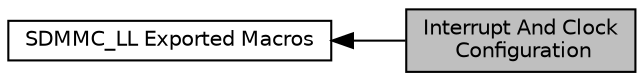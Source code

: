 digraph "Interrupt And Clock Configuration"
{
  edge [fontname="Helvetica",fontsize="10",labelfontname="Helvetica",labelfontsize="10"];
  node [fontname="Helvetica",fontsize="10",shape=record];
  rankdir=LR;
  Node0 [label="Interrupt And Clock\l Configuration",height=0.2,width=0.4,color="black", fillcolor="grey75", style="filled", fontcolor="black"];
  Node1 [label="SDMMC_LL Exported Macros",height=0.2,width=0.4,color="black", fillcolor="white", style="filled",URL="$group___s_d_m_m_c___l_l___exported__macros.html"];
  Node1->Node0 [shape=plaintext, dir="back", style="solid"];
}
